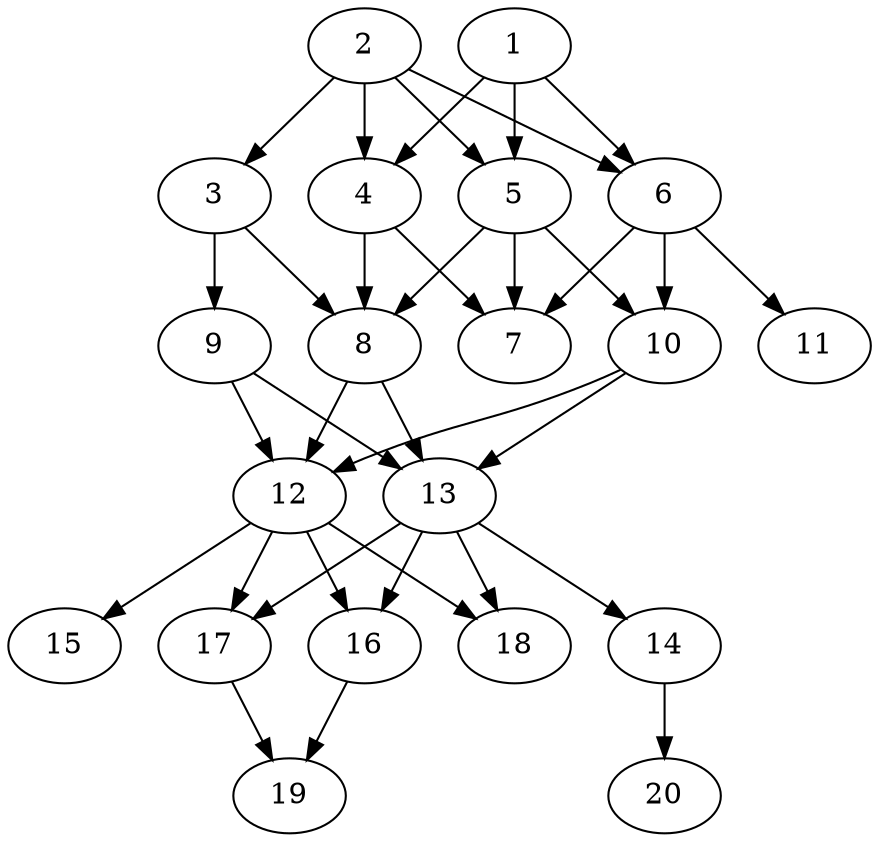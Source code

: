 // DAG automatically generated by daggen at Tue Jul 23 14:27:02 2019
// ./daggen --dot -n 20 --ccr 0.3 --fat 0.5 --regular 0.5 --density 0.7 --mindata 5242880 --maxdata 52428800 
digraph G {
  1 [size="111428267", alpha="0.13", expect_size="33428480"] 
  1 -> 4 [size ="33428480"]
  1 -> 5 [size ="33428480"]
  1 -> 6 [size ="33428480"]
  2 [size="121524907", alpha="0.17", expect_size="36457472"] 
  2 -> 3 [size ="36457472"]
  2 -> 4 [size ="36457472"]
  2 -> 5 [size ="36457472"]
  2 -> 6 [size ="36457472"]
  3 [size="62358187", alpha="0.05", expect_size="18707456"] 
  3 -> 8 [size ="18707456"]
  3 -> 9 [size ="18707456"]
  4 [size="152726187", alpha="0.10", expect_size="45817856"] 
  4 -> 7 [size ="45817856"]
  4 -> 8 [size ="45817856"]
  5 [size="139048960", alpha="0.10", expect_size="41714688"] 
  5 -> 7 [size ="41714688"]
  5 -> 8 [size ="41714688"]
  5 -> 10 [size ="41714688"]
  6 [size="20452693", alpha="0.08", expect_size="6135808"] 
  6 -> 7 [size ="6135808"]
  6 -> 10 [size ="6135808"]
  6 -> 11 [size ="6135808"]
  7 [size="87285760", alpha="0.15", expect_size="26185728"] 
  8 [size="125675520", alpha="0.13", expect_size="37702656"] 
  8 -> 12 [size ="37702656"]
  8 -> 13 [size ="37702656"]
  9 [size="105762133", alpha="0.04", expect_size="31728640"] 
  9 -> 12 [size ="31728640"]
  9 -> 13 [size ="31728640"]
  10 [size="75294720", alpha="0.20", expect_size="22588416"] 
  10 -> 12 [size ="22588416"]
  10 -> 13 [size ="22588416"]
  11 [size="93242027", alpha="0.08", expect_size="27972608"] 
  12 [size="38785707", alpha="0.10", expect_size="11635712"] 
  12 -> 15 [size ="11635712"]
  12 -> 16 [size ="11635712"]
  12 -> 17 [size ="11635712"]
  12 -> 18 [size ="11635712"]
  13 [size="173916160", alpha="0.10", expect_size="52174848"] 
  13 -> 14 [size ="52174848"]
  13 -> 16 [size ="52174848"]
  13 -> 17 [size ="52174848"]
  13 -> 18 [size ="52174848"]
  14 [size="59176960", alpha="0.11", expect_size="17753088"] 
  14 -> 20 [size ="17753088"]
  15 [size="136523093", alpha="0.07", expect_size="40956928"] 
  16 [size="59228160", alpha="0.03", expect_size="17768448"] 
  16 -> 19 [size ="17768448"]
  17 [size="121169920", alpha="0.04", expect_size="36350976"] 
  17 -> 19 [size ="36350976"]
  18 [size="83578880", alpha="0.09", expect_size="25073664"] 
  19 [size="29593600", alpha="0.17", expect_size="8878080"] 
  20 [size="59999573", alpha="0.11", expect_size="17999872"] 
}
